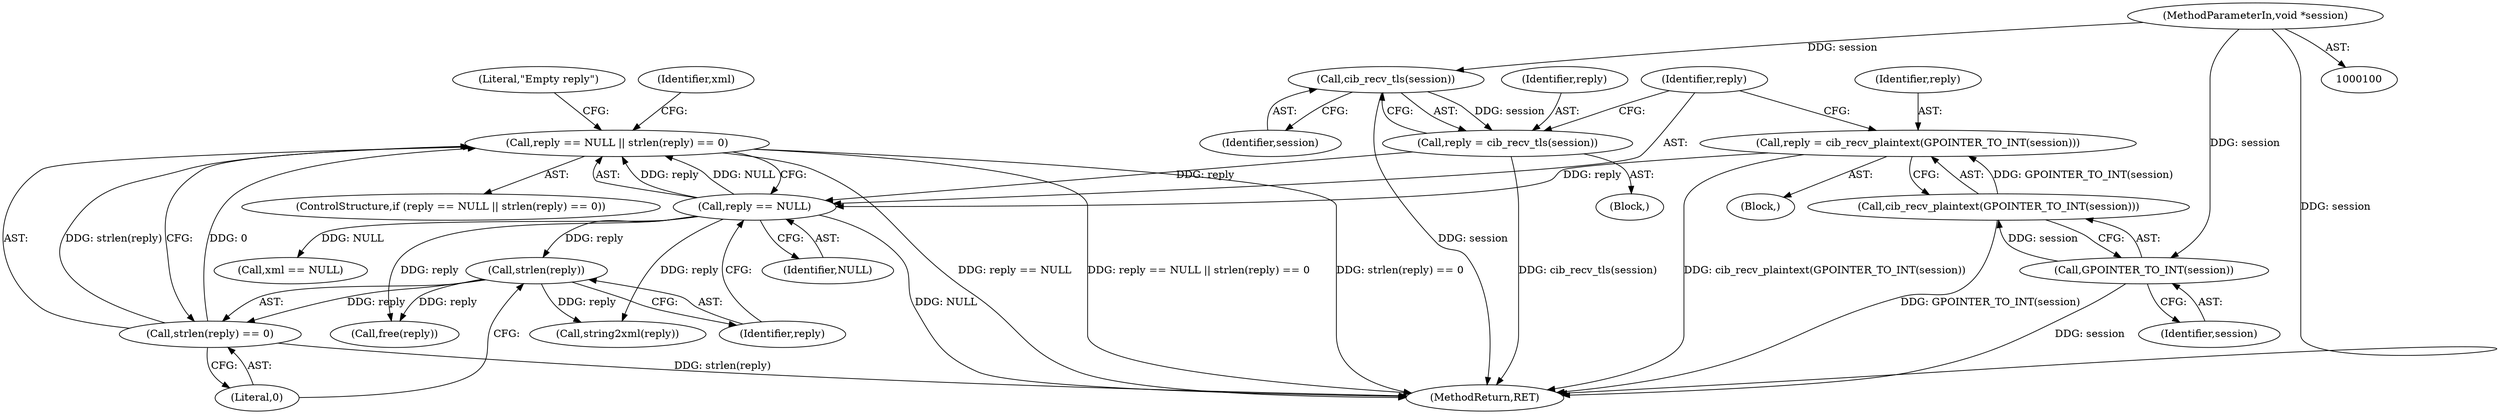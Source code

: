 digraph "1_pacemaker_564f7cc2a51dcd2f28ab12a13394f31be5aa3c93_17@API" {
"1000127" [label="(Call,reply == NULL || strlen(reply) == 0)"];
"1000128" [label="(Call,reply == NULL)"];
"1000121" [label="(Call,reply = cib_recv_plaintext(GPOINTER_TO_INT(session)))"];
"1000123" [label="(Call,cib_recv_plaintext(GPOINTER_TO_INT(session)))"];
"1000124" [label="(Call,GPOINTER_TO_INT(session))"];
"1000101" [label="(MethodParameterIn,void *session)"];
"1000115" [label="(Call,reply = cib_recv_tls(session))"];
"1000117" [label="(Call,cib_recv_tls(session))"];
"1000131" [label="(Call,strlen(reply) == 0)"];
"1000132" [label="(Call,strlen(reply))"];
"1000121" [label="(Call,reply = cib_recv_plaintext(GPOINTER_TO_INT(session)))"];
"1000126" [label="(ControlStructure,if (reply == NULL || strlen(reply) == 0))"];
"1000124" [label="(Call,GPOINTER_TO_INT(session))"];
"1000114" [label="(Block,)"];
"1000145" [label="(Call,xml == NULL)"];
"1000132" [label="(Call,strlen(reply))"];
"1000130" [label="(Identifier,NULL)"];
"1000115" [label="(Call,reply = cib_recv_tls(session))"];
"1000122" [label="(Identifier,reply)"];
"1000129" [label="(Identifier,reply)"];
"1000116" [label="(Identifier,reply)"];
"1000131" [label="(Call,strlen(reply) == 0)"];
"1000101" [label="(MethodParameterIn,void *session)"];
"1000137" [label="(Literal,\"Empty reply\")"];
"1000118" [label="(Identifier,session)"];
"1000156" [label="(MethodReturn,RET)"];
"1000133" [label="(Identifier,reply)"];
"1000120" [label="(Block,)"];
"1000142" [label="(Call,string2xml(reply))"];
"1000117" [label="(Call,cib_recv_tls(session))"];
"1000127" [label="(Call,reply == NULL || strlen(reply) == 0)"];
"1000123" [label="(Call,cib_recv_plaintext(GPOINTER_TO_INT(session)))"];
"1000141" [label="(Identifier,xml)"];
"1000152" [label="(Call,free(reply))"];
"1000125" [label="(Identifier,session)"];
"1000128" [label="(Call,reply == NULL)"];
"1000134" [label="(Literal,0)"];
"1000127" -> "1000126"  [label="AST: "];
"1000127" -> "1000128"  [label="CFG: "];
"1000127" -> "1000131"  [label="CFG: "];
"1000128" -> "1000127"  [label="AST: "];
"1000131" -> "1000127"  [label="AST: "];
"1000137" -> "1000127"  [label="CFG: "];
"1000141" -> "1000127"  [label="CFG: "];
"1000127" -> "1000156"  [label="DDG: reply == NULL"];
"1000127" -> "1000156"  [label="DDG: reply == NULL || strlen(reply) == 0"];
"1000127" -> "1000156"  [label="DDG: strlen(reply) == 0"];
"1000128" -> "1000127"  [label="DDG: reply"];
"1000128" -> "1000127"  [label="DDG: NULL"];
"1000131" -> "1000127"  [label="DDG: strlen(reply)"];
"1000131" -> "1000127"  [label="DDG: 0"];
"1000128" -> "1000130"  [label="CFG: "];
"1000129" -> "1000128"  [label="AST: "];
"1000130" -> "1000128"  [label="AST: "];
"1000133" -> "1000128"  [label="CFG: "];
"1000128" -> "1000156"  [label="DDG: NULL"];
"1000121" -> "1000128"  [label="DDG: reply"];
"1000115" -> "1000128"  [label="DDG: reply"];
"1000128" -> "1000132"  [label="DDG: reply"];
"1000128" -> "1000142"  [label="DDG: reply"];
"1000128" -> "1000145"  [label="DDG: NULL"];
"1000128" -> "1000152"  [label="DDG: reply"];
"1000121" -> "1000120"  [label="AST: "];
"1000121" -> "1000123"  [label="CFG: "];
"1000122" -> "1000121"  [label="AST: "];
"1000123" -> "1000121"  [label="AST: "];
"1000129" -> "1000121"  [label="CFG: "];
"1000121" -> "1000156"  [label="DDG: cib_recv_plaintext(GPOINTER_TO_INT(session))"];
"1000123" -> "1000121"  [label="DDG: GPOINTER_TO_INT(session)"];
"1000123" -> "1000124"  [label="CFG: "];
"1000124" -> "1000123"  [label="AST: "];
"1000123" -> "1000156"  [label="DDG: GPOINTER_TO_INT(session)"];
"1000124" -> "1000123"  [label="DDG: session"];
"1000124" -> "1000125"  [label="CFG: "];
"1000125" -> "1000124"  [label="AST: "];
"1000124" -> "1000156"  [label="DDG: session"];
"1000101" -> "1000124"  [label="DDG: session"];
"1000101" -> "1000100"  [label="AST: "];
"1000101" -> "1000156"  [label="DDG: session"];
"1000101" -> "1000117"  [label="DDG: session"];
"1000115" -> "1000114"  [label="AST: "];
"1000115" -> "1000117"  [label="CFG: "];
"1000116" -> "1000115"  [label="AST: "];
"1000117" -> "1000115"  [label="AST: "];
"1000129" -> "1000115"  [label="CFG: "];
"1000115" -> "1000156"  [label="DDG: cib_recv_tls(session)"];
"1000117" -> "1000115"  [label="DDG: session"];
"1000117" -> "1000118"  [label="CFG: "];
"1000118" -> "1000117"  [label="AST: "];
"1000117" -> "1000156"  [label="DDG: session"];
"1000131" -> "1000134"  [label="CFG: "];
"1000132" -> "1000131"  [label="AST: "];
"1000134" -> "1000131"  [label="AST: "];
"1000131" -> "1000156"  [label="DDG: strlen(reply)"];
"1000132" -> "1000131"  [label="DDG: reply"];
"1000132" -> "1000133"  [label="CFG: "];
"1000133" -> "1000132"  [label="AST: "];
"1000134" -> "1000132"  [label="CFG: "];
"1000132" -> "1000142"  [label="DDG: reply"];
"1000132" -> "1000152"  [label="DDG: reply"];
}
